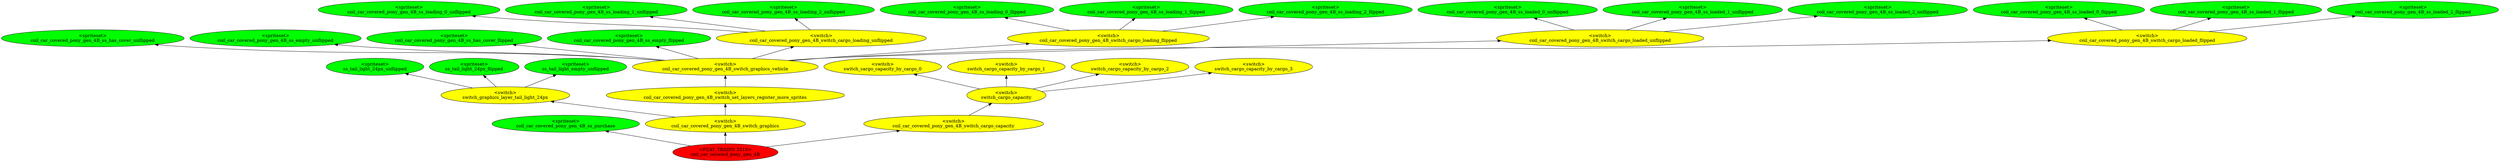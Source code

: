 digraph {
rankdir="BT"
ss_tail_light_24px_unflipped [fillcolor=green style="filled" label="<spriteset>\nss_tail_light_24px_unflipped"]
ss_tail_light_24px_flipped [fillcolor=green style="filled" label="<spriteset>\nss_tail_light_24px_flipped"]
ss_tail_light_empty_unflipped [fillcolor=green style="filled" label="<spriteset>\nss_tail_light_empty_unflipped"]
switch_graphics_layer_tail_light_24px [fillcolor=yellow style="filled" label="<switch>\nswitch_graphics_layer_tail_light_24px"]
switch_cargo_capacity_by_cargo_0 [fillcolor=yellow style="filled" label="<switch>\nswitch_cargo_capacity_by_cargo_0"]
switch_cargo_capacity_by_cargo_1 [fillcolor=yellow style="filled" label="<switch>\nswitch_cargo_capacity_by_cargo_1"]
switch_cargo_capacity_by_cargo_2 [fillcolor=yellow style="filled" label="<switch>\nswitch_cargo_capacity_by_cargo_2"]
switch_cargo_capacity_by_cargo_3 [fillcolor=yellow style="filled" label="<switch>\nswitch_cargo_capacity_by_cargo_3"]
switch_cargo_capacity [fillcolor=yellow style="filled" label="<switch>\nswitch_cargo_capacity"]
coil_car_covered_pony_gen_4B_ss_has_cover_unflipped [fillcolor=green style="filled" label="<spriteset>\ncoil_car_covered_pony_gen_4B_ss_has_cover_unflipped"]
coil_car_covered_pony_gen_4B_ss_empty_unflipped [fillcolor=green style="filled" label="<spriteset>\ncoil_car_covered_pony_gen_4B_ss_empty_unflipped"]
coil_car_covered_pony_gen_4B_ss_loading_0_unflipped [fillcolor=green style="filled" label="<spriteset>\ncoil_car_covered_pony_gen_4B_ss_loading_0_unflipped"]
coil_car_covered_pony_gen_4B_ss_loaded_0_unflipped [fillcolor=green style="filled" label="<spriteset>\ncoil_car_covered_pony_gen_4B_ss_loaded_0_unflipped"]
coil_car_covered_pony_gen_4B_ss_loading_1_unflipped [fillcolor=green style="filled" label="<spriteset>\ncoil_car_covered_pony_gen_4B_ss_loading_1_unflipped"]
coil_car_covered_pony_gen_4B_ss_loaded_1_unflipped [fillcolor=green style="filled" label="<spriteset>\ncoil_car_covered_pony_gen_4B_ss_loaded_1_unflipped"]
coil_car_covered_pony_gen_4B_ss_loading_2_unflipped [fillcolor=green style="filled" label="<spriteset>\ncoil_car_covered_pony_gen_4B_ss_loading_2_unflipped"]
coil_car_covered_pony_gen_4B_ss_loaded_2_unflipped [fillcolor=green style="filled" label="<spriteset>\ncoil_car_covered_pony_gen_4B_ss_loaded_2_unflipped"]
coil_car_covered_pony_gen_4B_ss_has_cover_flipped [fillcolor=green style="filled" label="<spriteset>\ncoil_car_covered_pony_gen_4B_ss_has_cover_flipped"]
coil_car_covered_pony_gen_4B_ss_empty_flipped [fillcolor=green style="filled" label="<spriteset>\ncoil_car_covered_pony_gen_4B_ss_empty_flipped"]
coil_car_covered_pony_gen_4B_ss_loading_0_flipped [fillcolor=green style="filled" label="<spriteset>\ncoil_car_covered_pony_gen_4B_ss_loading_0_flipped"]
coil_car_covered_pony_gen_4B_ss_loaded_0_flipped [fillcolor=green style="filled" label="<spriteset>\ncoil_car_covered_pony_gen_4B_ss_loaded_0_flipped"]
coil_car_covered_pony_gen_4B_ss_loading_1_flipped [fillcolor=green style="filled" label="<spriteset>\ncoil_car_covered_pony_gen_4B_ss_loading_1_flipped"]
coil_car_covered_pony_gen_4B_ss_loaded_1_flipped [fillcolor=green style="filled" label="<spriteset>\ncoil_car_covered_pony_gen_4B_ss_loaded_1_flipped"]
coil_car_covered_pony_gen_4B_ss_loading_2_flipped [fillcolor=green style="filled" label="<spriteset>\ncoil_car_covered_pony_gen_4B_ss_loading_2_flipped"]
coil_car_covered_pony_gen_4B_ss_loaded_2_flipped [fillcolor=green style="filled" label="<spriteset>\ncoil_car_covered_pony_gen_4B_ss_loaded_2_flipped"]
coil_car_covered_pony_gen_4B_switch_cargo_loading_unflipped [fillcolor=yellow style="filled" label="<switch>\ncoil_car_covered_pony_gen_4B_switch_cargo_loading_unflipped"]
coil_car_covered_pony_gen_4B_switch_cargo_loading_flipped [fillcolor=yellow style="filled" label="<switch>\ncoil_car_covered_pony_gen_4B_switch_cargo_loading_flipped"]
coil_car_covered_pony_gen_4B_switch_cargo_loaded_unflipped [fillcolor=yellow style="filled" label="<switch>\ncoil_car_covered_pony_gen_4B_switch_cargo_loaded_unflipped"]
coil_car_covered_pony_gen_4B_switch_cargo_loaded_flipped [fillcolor=yellow style="filled" label="<switch>\ncoil_car_covered_pony_gen_4B_switch_cargo_loaded_flipped"]
coil_car_covered_pony_gen_4B_switch_graphics_vehicle [fillcolor=yellow style="filled" label="<switch>\ncoil_car_covered_pony_gen_4B_switch_graphics_vehicle"]
coil_car_covered_pony_gen_4B_ss_purchase [fillcolor=green style="filled" label="<spriteset>\ncoil_car_covered_pony_gen_4B_ss_purchase"]
coil_car_covered_pony_gen_4B_switch_set_layers_register_more_sprites [fillcolor=yellow style="filled" label="<switch>\ncoil_car_covered_pony_gen_4B_switch_set_layers_register_more_sprites"]
coil_car_covered_pony_gen_4B_switch_graphics [fillcolor=yellow style="filled" label="<switch>\ncoil_car_covered_pony_gen_4B_switch_graphics"]
coil_car_covered_pony_gen_4B_switch_cargo_capacity [fillcolor=yellow style="filled" label="<switch>\ncoil_car_covered_pony_gen_4B_switch_cargo_capacity"]
coil_car_covered_pony_gen_4B [fillcolor=red style="filled" label="<FEAT_TRAINS 3510>\ncoil_car_covered_pony_gen_4B"]
coil_car_covered_pony_gen_4B_switch_graphics_vehicle->coil_car_covered_pony_gen_4B_switch_cargo_loading_flipped
coil_car_covered_pony_gen_4B_switch_cargo_loading_flipped->coil_car_covered_pony_gen_4B_ss_loading_0_flipped
switch_graphics_layer_tail_light_24px->ss_tail_light_empty_unflipped
coil_car_covered_pony_gen_4B->coil_car_covered_pony_gen_4B_ss_purchase
coil_car_covered_pony_gen_4B_switch_graphics_vehicle->coil_car_covered_pony_gen_4B_ss_has_cover_flipped
coil_car_covered_pony_gen_4B_switch_graphics_vehicle->coil_car_covered_pony_gen_4B_ss_empty_flipped
coil_car_covered_pony_gen_4B->coil_car_covered_pony_gen_4B_switch_graphics
coil_car_covered_pony_gen_4B->coil_car_covered_pony_gen_4B_switch_cargo_capacity
coil_car_covered_pony_gen_4B_switch_cargo_loaded_unflipped->coil_car_covered_pony_gen_4B_ss_loaded_0_unflipped
coil_car_covered_pony_gen_4B_switch_graphics_vehicle->coil_car_covered_pony_gen_4B_switch_cargo_loaded_unflipped
coil_car_covered_pony_gen_4B_switch_cargo_loaded_flipped->coil_car_covered_pony_gen_4B_ss_loaded_0_flipped
coil_car_covered_pony_gen_4B_switch_graphics_vehicle->coil_car_covered_pony_gen_4B_switch_cargo_loading_unflipped
switch_cargo_capacity->switch_cargo_capacity_by_cargo_1
switch_graphics_layer_tail_light_24px->ss_tail_light_24px_unflipped
coil_car_covered_pony_gen_4B_switch_cargo_loaded_flipped->coil_car_covered_pony_gen_4B_ss_loaded_1_flipped
switch_graphics_layer_tail_light_24px->ss_tail_light_24px_flipped
coil_car_covered_pony_gen_4B_switch_cargo_loading_flipped->coil_car_covered_pony_gen_4B_ss_loading_2_flipped
coil_car_covered_pony_gen_4B_switch_cargo_capacity->switch_cargo_capacity
switch_cargo_capacity->switch_cargo_capacity_by_cargo_3
coil_car_covered_pony_gen_4B_switch_cargo_loading_unflipped->coil_car_covered_pony_gen_4B_ss_loading_1_unflipped
switch_cargo_capacity->switch_cargo_capacity_by_cargo_0
coil_car_covered_pony_gen_4B_switch_cargo_loading_unflipped->coil_car_covered_pony_gen_4B_ss_loading_2_unflipped
coil_car_covered_pony_gen_4B_switch_graphics_vehicle->coil_car_covered_pony_gen_4B_ss_empty_unflipped
coil_car_covered_pony_gen_4B_switch_graphics_vehicle->coil_car_covered_pony_gen_4B_switch_cargo_loaded_flipped
coil_car_covered_pony_gen_4B_switch_graphics->switch_graphics_layer_tail_light_24px
coil_car_covered_pony_gen_4B_switch_cargo_loading_unflipped->coil_car_covered_pony_gen_4B_ss_loading_0_unflipped
coil_car_covered_pony_gen_4B_switch_graphics_vehicle->coil_car_covered_pony_gen_4B_ss_has_cover_unflipped
coil_car_covered_pony_gen_4B_switch_set_layers_register_more_sprites->coil_car_covered_pony_gen_4B_switch_graphics_vehicle
coil_car_covered_pony_gen_4B_switch_cargo_loaded_unflipped->coil_car_covered_pony_gen_4B_ss_loaded_1_unflipped
coil_car_covered_pony_gen_4B_switch_cargo_loaded_flipped->coil_car_covered_pony_gen_4B_ss_loaded_2_flipped
switch_cargo_capacity->switch_cargo_capacity_by_cargo_2
coil_car_covered_pony_gen_4B_switch_cargo_loading_flipped->coil_car_covered_pony_gen_4B_ss_loading_1_flipped
coil_car_covered_pony_gen_4B_switch_graphics->coil_car_covered_pony_gen_4B_switch_set_layers_register_more_sprites
coil_car_covered_pony_gen_4B_switch_cargo_loaded_unflipped->coil_car_covered_pony_gen_4B_ss_loaded_2_unflipped
}
